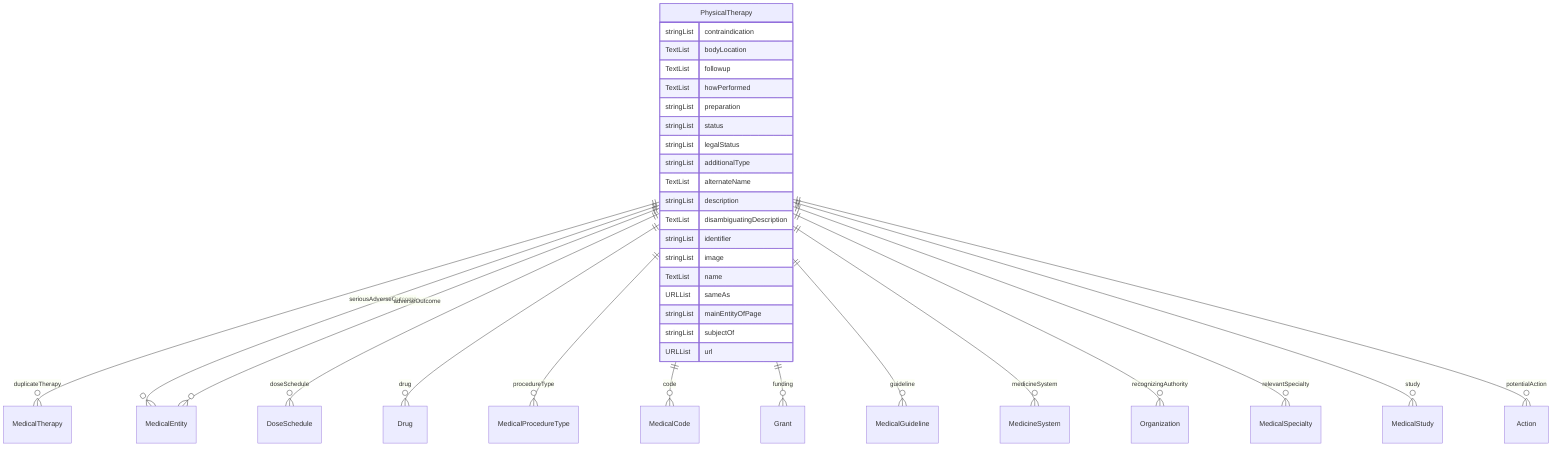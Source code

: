 erDiagram
PhysicalTherapy {
    stringList contraindication  
    TextList bodyLocation  
    TextList followup  
    TextList howPerformed  
    stringList preparation  
    stringList status  
    stringList legalStatus  
    stringList additionalType  
    TextList alternateName  
    stringList description  
    TextList disambiguatingDescription  
    stringList identifier  
    stringList image  
    TextList name  
    URLList sameAs  
    stringList mainEntityOfPage  
    stringList subjectOf  
    URLList url  
}

PhysicalTherapy ||--}o MedicalTherapy : "duplicateTherapy"
PhysicalTherapy ||--}o MedicalEntity : "seriousAdverseOutcome"
PhysicalTherapy ||--}o MedicalEntity : "adverseOutcome"
PhysicalTherapy ||--}o DoseSchedule : "doseSchedule"
PhysicalTherapy ||--}o Drug : "drug"
PhysicalTherapy ||--}o MedicalProcedureType : "procedureType"
PhysicalTherapy ||--}o MedicalCode : "code"
PhysicalTherapy ||--}o Grant : "funding"
PhysicalTherapy ||--}o MedicalGuideline : "guideline"
PhysicalTherapy ||--}o MedicineSystem : "medicineSystem"
PhysicalTherapy ||--}o Organization : "recognizingAuthority"
PhysicalTherapy ||--}o MedicalSpecialty : "relevantSpecialty"
PhysicalTherapy ||--}o MedicalStudy : "study"
PhysicalTherapy ||--}o Action : "potentialAction"